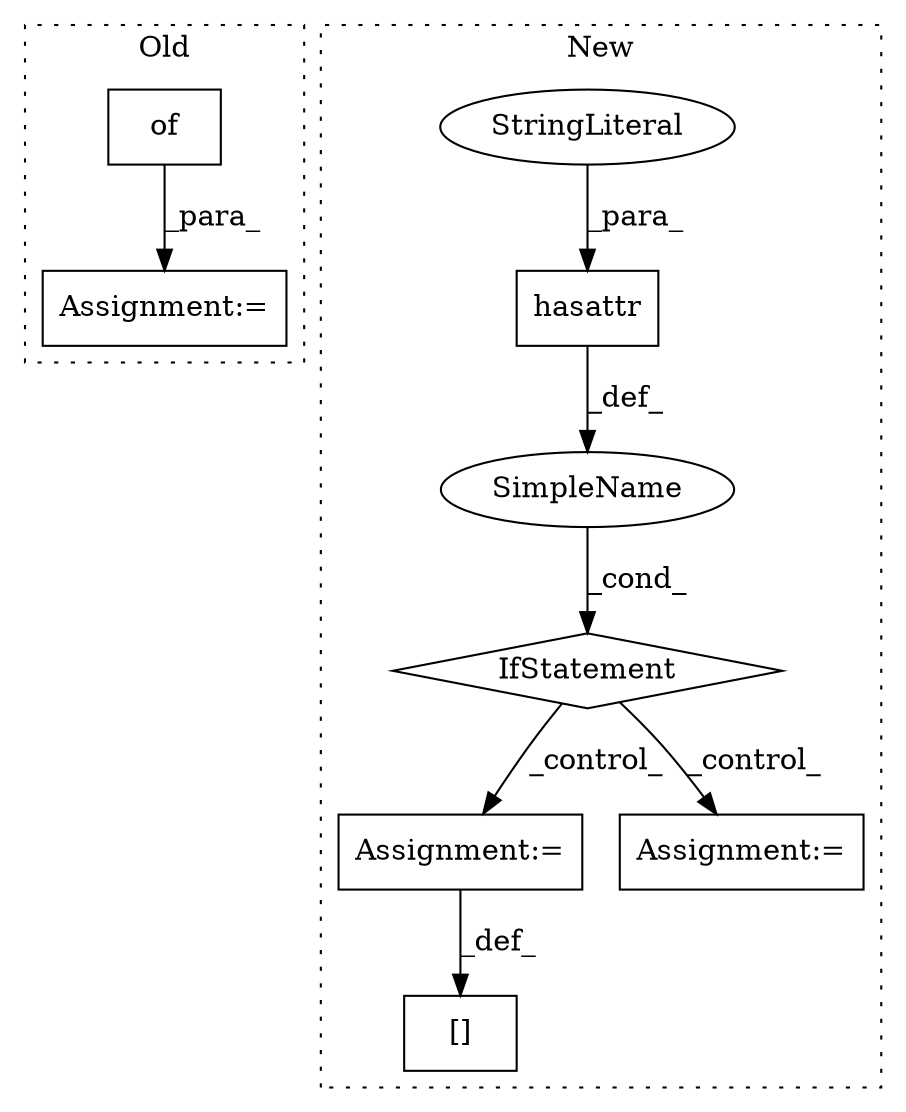 digraph G {
subgraph cluster0 {
1 [label="of" a="32" s="8007,8546" l="8,1" shape="box"];
5 [label="Assignment:=" a="7" s="8002" l="1" shape="box"];
label = "Old";
style="dotted";
}
subgraph cluster1 {
2 [label="hasattr" a="32" s="8116,8141" l="8,1" shape="box"];
3 [label="StringLiteral" a="45" s="8130" l="11" shape="ellipse"];
4 [label="IfStatement" a="25" s="8112,8142" l="4,2" shape="diamond"];
6 [label="Assignment:=" a="7" s="8186" l="8" shape="box"];
7 [label="SimpleName" a="42" s="" l="" shape="ellipse"];
8 [label="[]" a="2" s="8152,8185" l="18,1" shape="box"];
9 [label="Assignment:=" a="7" s="8276" l="8" shape="box"];
label = "New";
style="dotted";
}
1 -> 5 [label="_para_"];
2 -> 7 [label="_def_"];
3 -> 2 [label="_para_"];
4 -> 6 [label="_control_"];
4 -> 9 [label="_control_"];
6 -> 8 [label="_def_"];
7 -> 4 [label="_cond_"];
}